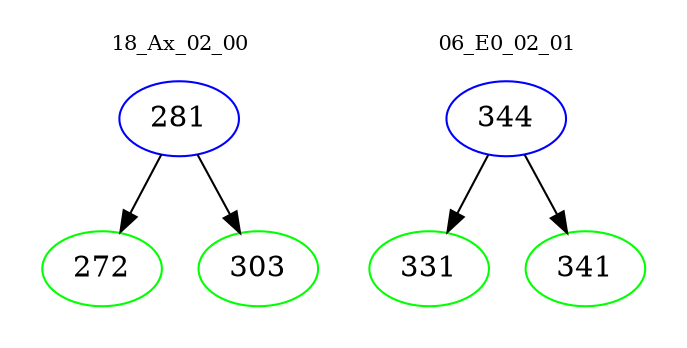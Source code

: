 digraph{
subgraph cluster_0 {
color = white
label = "18_Ax_02_00";
fontsize=10;
T0_281 [label="281", color="blue"]
T0_281 -> T0_272 [color="black"]
T0_272 [label="272", color="green"]
T0_281 -> T0_303 [color="black"]
T0_303 [label="303", color="green"]
}
subgraph cluster_1 {
color = white
label = "06_E0_02_01";
fontsize=10;
T1_344 [label="344", color="blue"]
T1_344 -> T1_331 [color="black"]
T1_331 [label="331", color="green"]
T1_344 -> T1_341 [color="black"]
T1_341 [label="341", color="green"]
}
}
